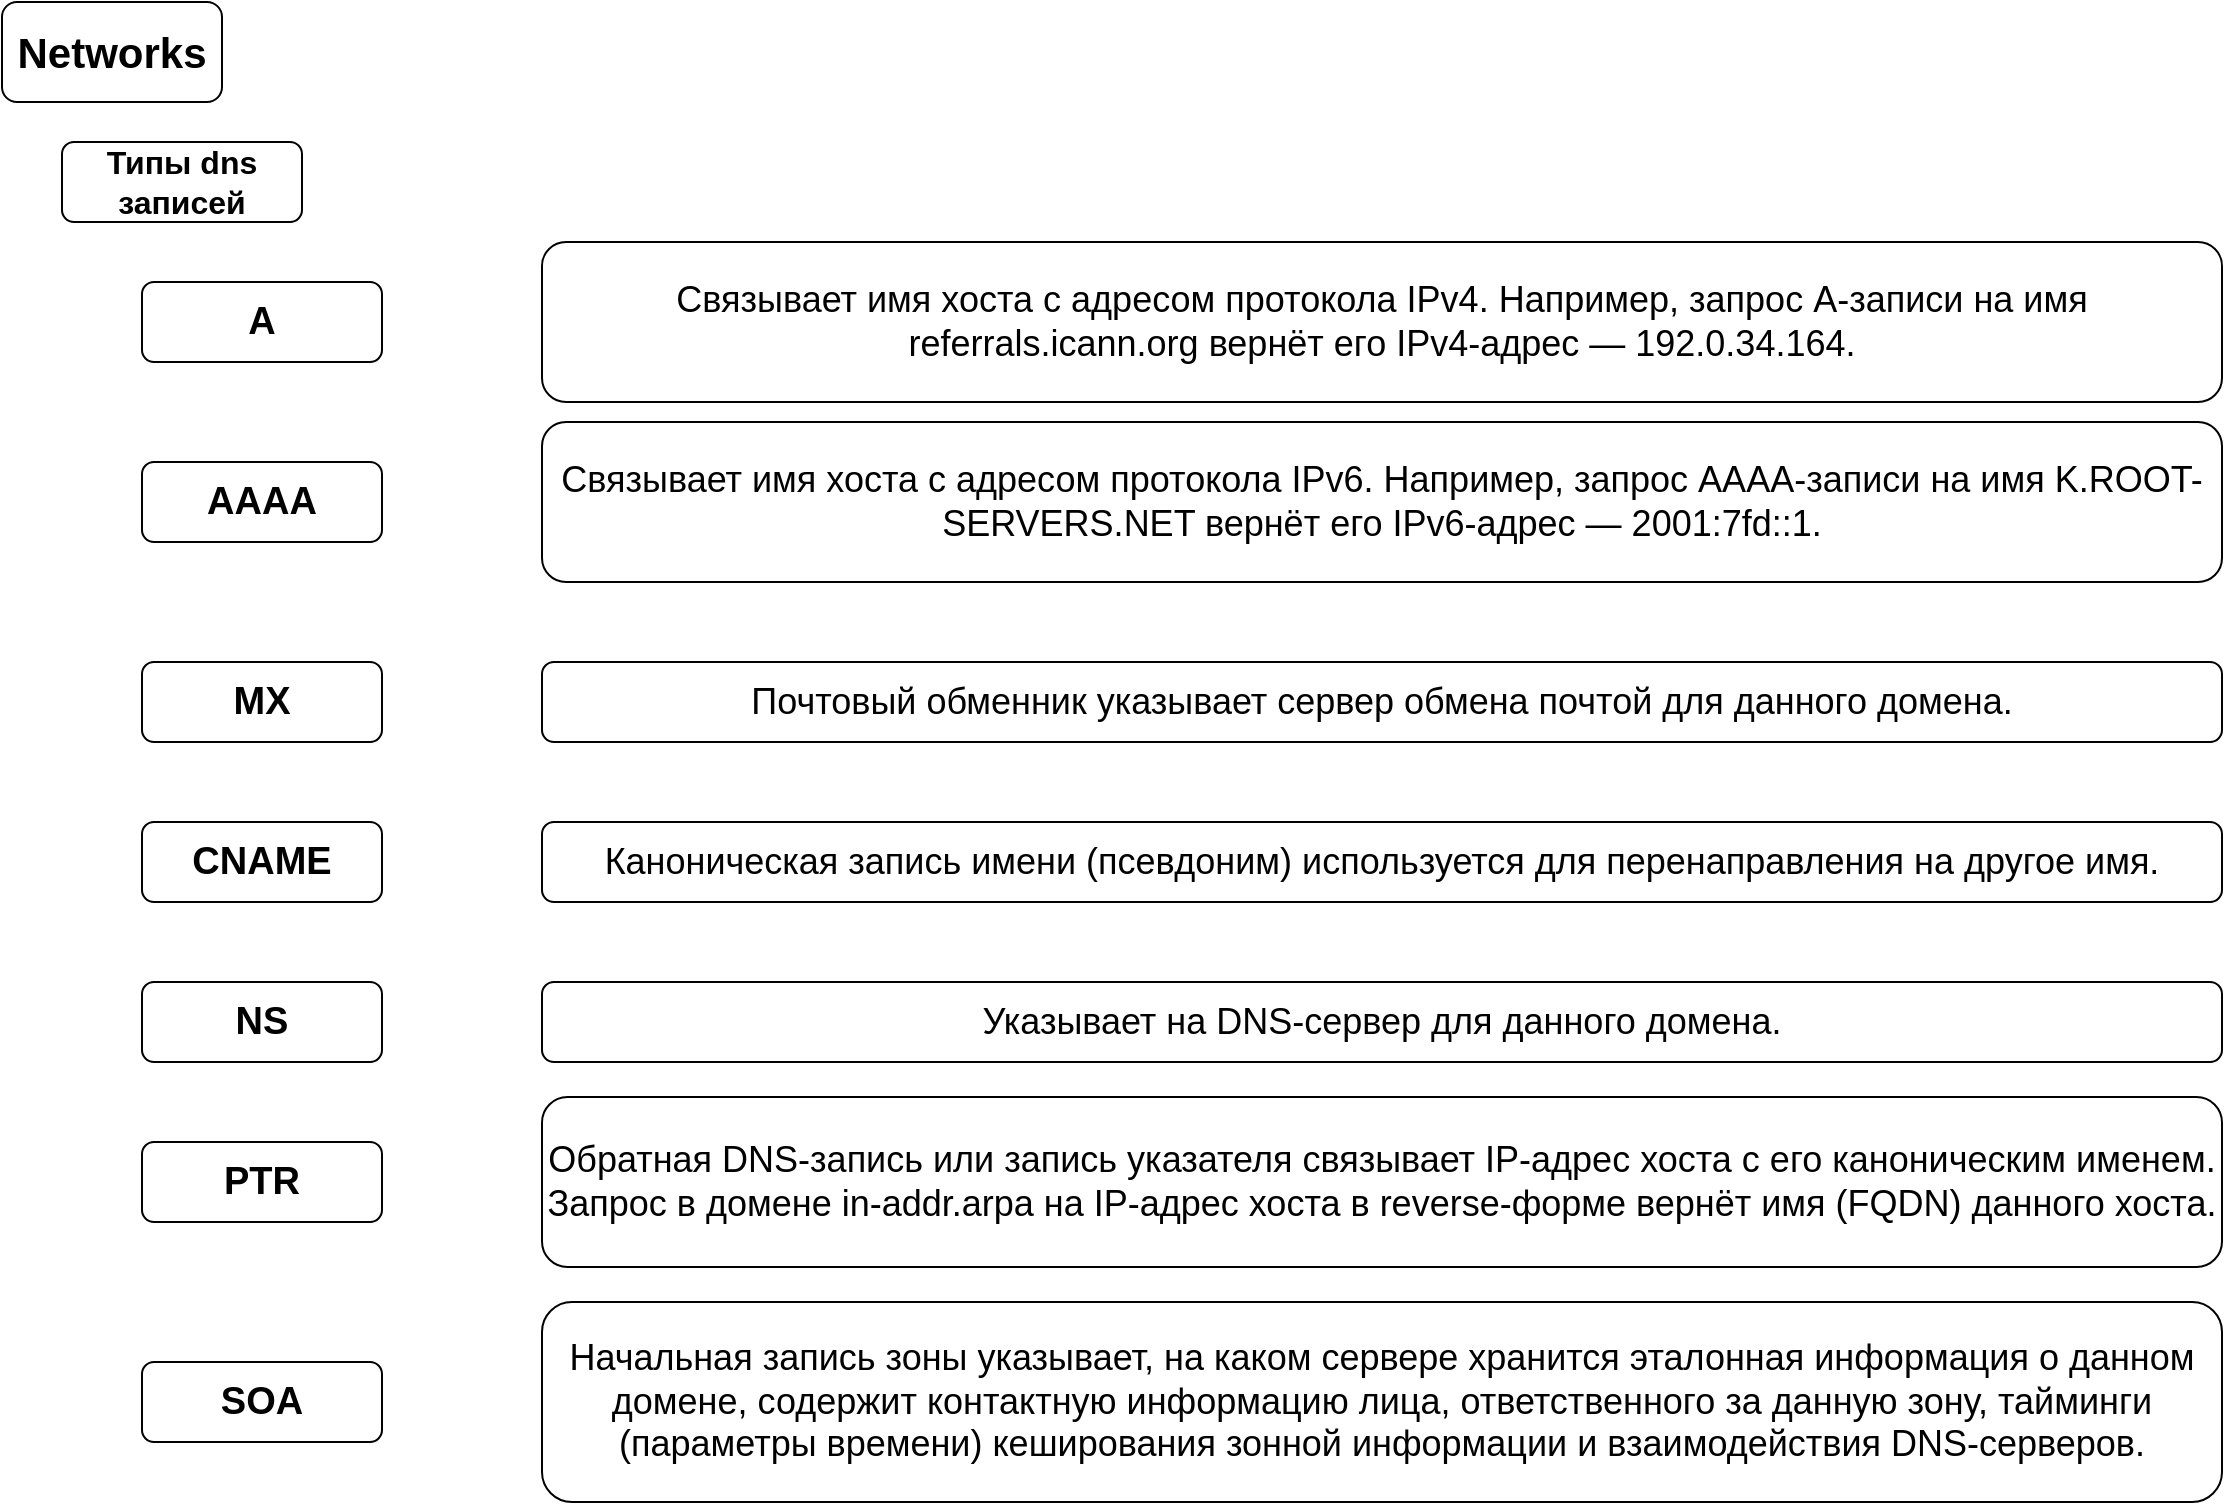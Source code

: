 <mxfile version="19.0.3" type="device"><diagram id="Bk2iVj3I9AzqedROrZh6" name="Страница 1"><mxGraphModel dx="1422" dy="878" grid="1" gridSize="10" guides="1" tooltips="1" connect="1" arrows="1" fold="1" page="1" pageScale="1" pageWidth="1169" pageHeight="827" math="0" shadow="0"><root><mxCell id="0"/><mxCell id="1" parent="0"/><mxCell id="qeMuuRZHLES28N7CjkvZ-1" value="&lt;b&gt;&lt;font style=&quot;font-size: 21px;&quot;&gt;Networks&lt;/font&gt;&lt;/b&gt;" style="rounded=1;whiteSpace=wrap;html=1;" vertex="1" parent="1"><mxGeometry x="10" y="10" width="110" height="50" as="geometry"/></mxCell><mxCell id="qeMuuRZHLES28N7CjkvZ-3" value="Типы dns записей" style="rounded=1;whiteSpace=wrap;html=1;fontStyle=1;fontSize=16;" vertex="1" parent="1"><mxGeometry x="40" y="80" width="120" height="40" as="geometry"/></mxCell><mxCell id="qeMuuRZHLES28N7CjkvZ-4" value="A" style="rounded=1;whiteSpace=wrap;html=1;fontSize=19;fontStyle=1" vertex="1" parent="1"><mxGeometry x="80" y="150" width="120" height="40" as="geometry"/></mxCell><mxCell id="qeMuuRZHLES28N7CjkvZ-5" value="AAAA" style="rounded=1;whiteSpace=wrap;html=1;fontSize=19;fontStyle=1" vertex="1" parent="1"><mxGeometry x="80" y="240" width="120" height="40" as="geometry"/></mxCell><mxCell id="qeMuuRZHLES28N7CjkvZ-6" value="CNAME" style="rounded=1;whiteSpace=wrap;html=1;fontSize=19;fontStyle=1" vertex="1" parent="1"><mxGeometry x="80" y="420" width="120" height="40" as="geometry"/></mxCell><mxCell id="qeMuuRZHLES28N7CjkvZ-7" value="MX" style="rounded=1;whiteSpace=wrap;html=1;fontSize=19;fontStyle=1" vertex="1" parent="1"><mxGeometry x="80" y="340" width="120" height="40" as="geometry"/></mxCell><mxCell id="qeMuuRZHLES28N7CjkvZ-8" value="NS" style="rounded=1;whiteSpace=wrap;html=1;fontSize=19;fontStyle=1" vertex="1" parent="1"><mxGeometry x="80" y="500" width="120" height="40" as="geometry"/></mxCell><mxCell id="qeMuuRZHLES28N7CjkvZ-9" value="PTR" style="rounded=1;whiteSpace=wrap;html=1;fontSize=19;fontStyle=1" vertex="1" parent="1"><mxGeometry x="80" y="580" width="120" height="40" as="geometry"/></mxCell><mxCell id="qeMuuRZHLES28N7CjkvZ-10" value="SOA" style="rounded=1;whiteSpace=wrap;html=1;fontSize=19;fontStyle=1" vertex="1" parent="1"><mxGeometry x="80" y="690" width="120" height="40" as="geometry"/></mxCell><mxCell id="qeMuuRZHLES28N7CjkvZ-11" value="Связывает имя хоста с адресом протокола IPv4. Например, запрос A-записи на имя referrals.icann.org вернёт его IPv4-адрес — 192.0.34.164." style="rounded=1;whiteSpace=wrap;html=1;fontSize=18;align=center;" vertex="1" parent="1"><mxGeometry x="280" y="130" width="840" height="80" as="geometry"/></mxCell><mxCell id="qeMuuRZHLES28N7CjkvZ-13" value="Связывает имя хоста с адресом протокола IPv6. Например, запрос AAAA-записи на имя K.ROOT-SERVERS.NET вернёт его IPv6-адрес — 2001:7fd::1." style="rounded=1;whiteSpace=wrap;html=1;fontSize=18;align=center;" vertex="1" parent="1"><mxGeometry x="280" y="220" width="840" height="80" as="geometry"/></mxCell><mxCell id="qeMuuRZHLES28N7CjkvZ-14" value="Каноническая запись имени (псевдоним) используется для перенаправления на другое имя." style="rounded=1;whiteSpace=wrap;html=1;fontSize=18;align=center;" vertex="1" parent="1"><mxGeometry x="280" y="420" width="840" height="40" as="geometry"/></mxCell><mxCell id="qeMuuRZHLES28N7CjkvZ-15" value="Почтовый обменник указывает сервер обмена почтой для данного домена." style="rounded=1;whiteSpace=wrap;html=1;fontSize=18;align=center;" vertex="1" parent="1"><mxGeometry x="280" y="340" width="840" height="40" as="geometry"/></mxCell><mxCell id="qeMuuRZHLES28N7CjkvZ-16" value="Указывает на DNS-сервер для данного домена." style="rounded=1;whiteSpace=wrap;html=1;fontSize=18;align=center;" vertex="1" parent="1"><mxGeometry x="280" y="500" width="840" height="40" as="geometry"/></mxCell><mxCell id="qeMuuRZHLES28N7CjkvZ-17" value="Обратная DNS-запись или запись указателя связывает IP-адрес хоста с его каноническим именем. Запрос в домене in-addr.arpa на IP-адрес хоста в reverse-форме вернёт имя (FQDN) данного хоста." style="rounded=1;whiteSpace=wrap;html=1;fontSize=18;align=center;" vertex="1" parent="1"><mxGeometry x="280" y="557.5" width="840" height="85" as="geometry"/></mxCell><mxCell id="qeMuuRZHLES28N7CjkvZ-18" value="Начальная запись зоны указывает, на каком сервере хранится эталонная информация о данном домене, содержит контактную информацию лица, ответственного за данную зону, тайминги (параметры времени) кеширования зонной информации и взаимодействия DNS-серверов." style="rounded=1;whiteSpace=wrap;html=1;fontSize=18;align=center;" vertex="1" parent="1"><mxGeometry x="280" y="660" width="840" height="100" as="geometry"/></mxCell></root></mxGraphModel></diagram></mxfile>